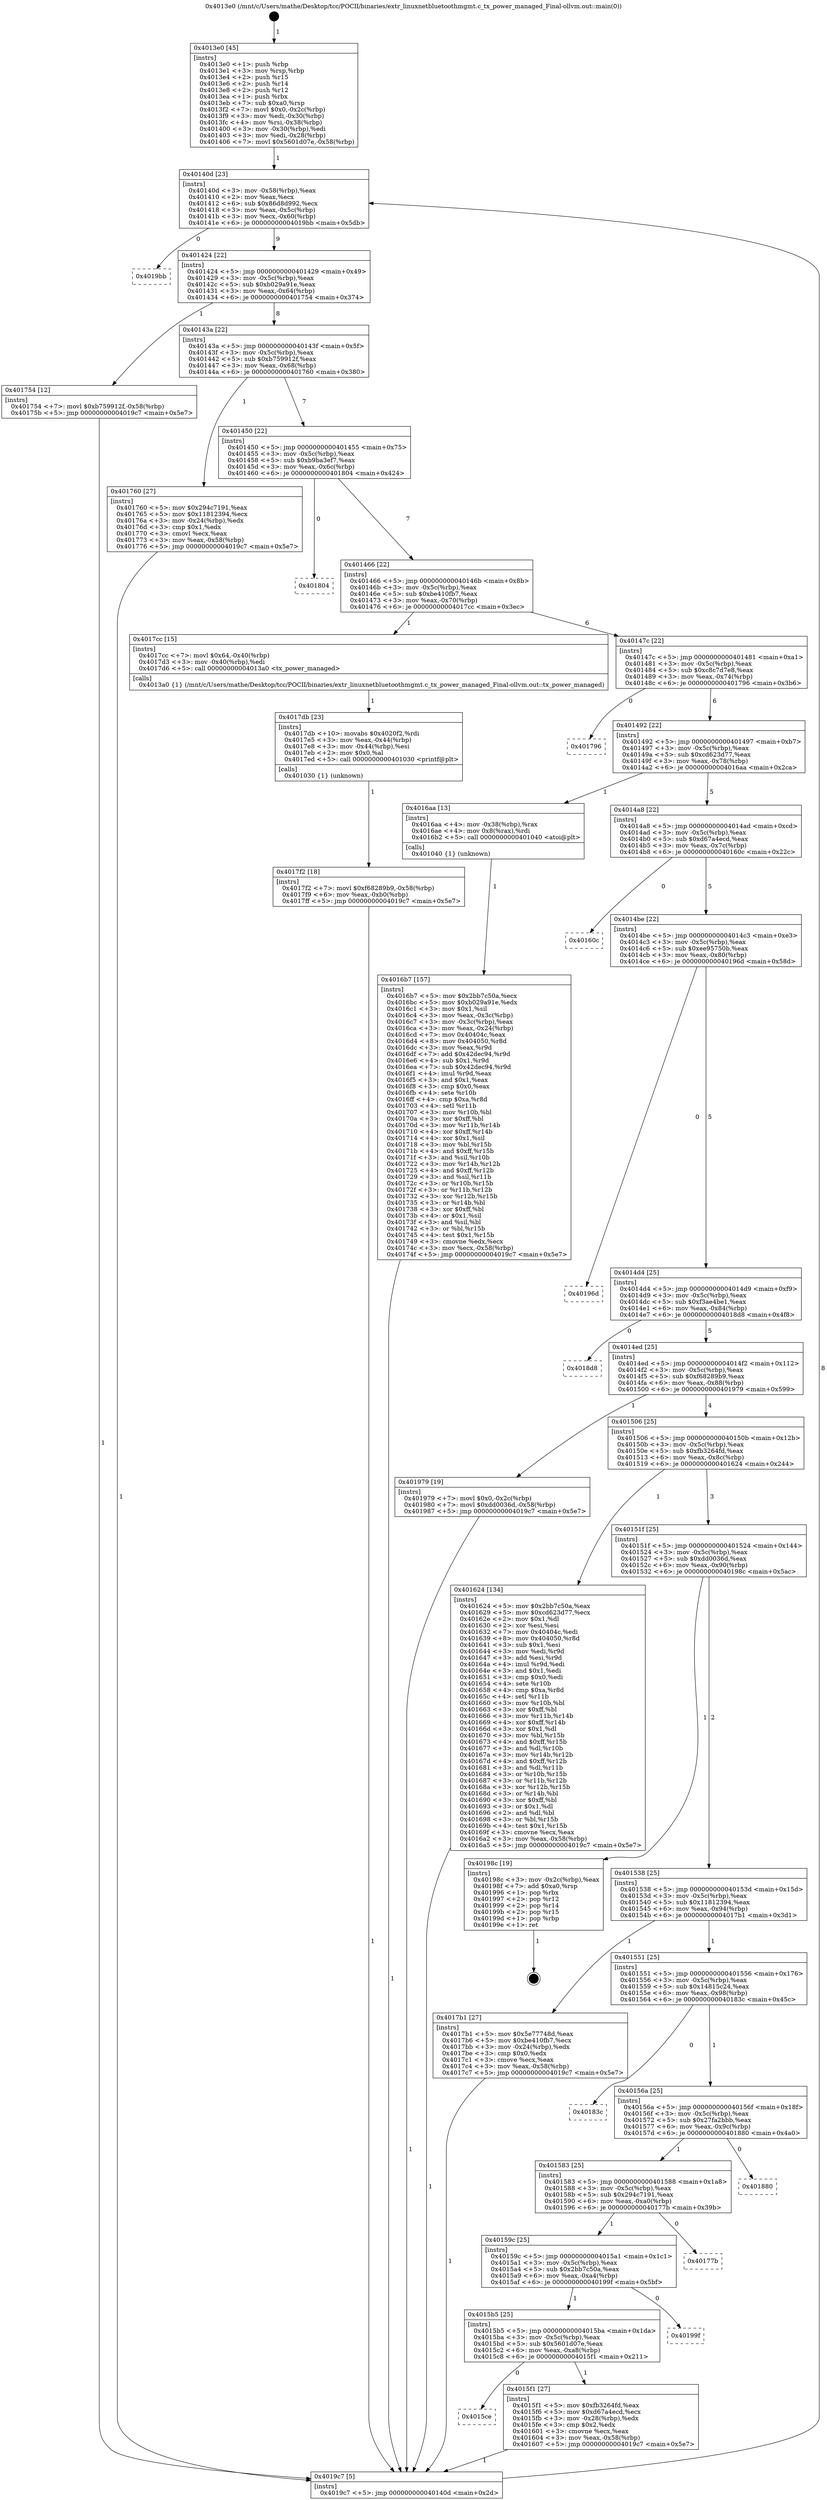 digraph "0x4013e0" {
  label = "0x4013e0 (/mnt/c/Users/mathe/Desktop/tcc/POCII/binaries/extr_linuxnetbluetoothmgmt.c_tx_power_managed_Final-ollvm.out::main(0))"
  labelloc = "t"
  node[shape=record]

  Entry [label="",width=0.3,height=0.3,shape=circle,fillcolor=black,style=filled]
  "0x40140d" [label="{
     0x40140d [23]\l
     | [instrs]\l
     &nbsp;&nbsp;0x40140d \<+3\>: mov -0x58(%rbp),%eax\l
     &nbsp;&nbsp;0x401410 \<+2\>: mov %eax,%ecx\l
     &nbsp;&nbsp;0x401412 \<+6\>: sub $0x86d8d992,%ecx\l
     &nbsp;&nbsp;0x401418 \<+3\>: mov %eax,-0x5c(%rbp)\l
     &nbsp;&nbsp;0x40141b \<+3\>: mov %ecx,-0x60(%rbp)\l
     &nbsp;&nbsp;0x40141e \<+6\>: je 00000000004019bb \<main+0x5db\>\l
  }"]
  "0x4019bb" [label="{
     0x4019bb\l
  }", style=dashed]
  "0x401424" [label="{
     0x401424 [22]\l
     | [instrs]\l
     &nbsp;&nbsp;0x401424 \<+5\>: jmp 0000000000401429 \<main+0x49\>\l
     &nbsp;&nbsp;0x401429 \<+3\>: mov -0x5c(%rbp),%eax\l
     &nbsp;&nbsp;0x40142c \<+5\>: sub $0xb029a91e,%eax\l
     &nbsp;&nbsp;0x401431 \<+3\>: mov %eax,-0x64(%rbp)\l
     &nbsp;&nbsp;0x401434 \<+6\>: je 0000000000401754 \<main+0x374\>\l
  }"]
  Exit [label="",width=0.3,height=0.3,shape=circle,fillcolor=black,style=filled,peripheries=2]
  "0x401754" [label="{
     0x401754 [12]\l
     | [instrs]\l
     &nbsp;&nbsp;0x401754 \<+7\>: movl $0xb759912f,-0x58(%rbp)\l
     &nbsp;&nbsp;0x40175b \<+5\>: jmp 00000000004019c7 \<main+0x5e7\>\l
  }"]
  "0x40143a" [label="{
     0x40143a [22]\l
     | [instrs]\l
     &nbsp;&nbsp;0x40143a \<+5\>: jmp 000000000040143f \<main+0x5f\>\l
     &nbsp;&nbsp;0x40143f \<+3\>: mov -0x5c(%rbp),%eax\l
     &nbsp;&nbsp;0x401442 \<+5\>: sub $0xb759912f,%eax\l
     &nbsp;&nbsp;0x401447 \<+3\>: mov %eax,-0x68(%rbp)\l
     &nbsp;&nbsp;0x40144a \<+6\>: je 0000000000401760 \<main+0x380\>\l
  }"]
  "0x4017f2" [label="{
     0x4017f2 [18]\l
     | [instrs]\l
     &nbsp;&nbsp;0x4017f2 \<+7\>: movl $0xf68289b9,-0x58(%rbp)\l
     &nbsp;&nbsp;0x4017f9 \<+6\>: mov %eax,-0xb0(%rbp)\l
     &nbsp;&nbsp;0x4017ff \<+5\>: jmp 00000000004019c7 \<main+0x5e7\>\l
  }"]
  "0x401760" [label="{
     0x401760 [27]\l
     | [instrs]\l
     &nbsp;&nbsp;0x401760 \<+5\>: mov $0x294c7191,%eax\l
     &nbsp;&nbsp;0x401765 \<+5\>: mov $0x11812394,%ecx\l
     &nbsp;&nbsp;0x40176a \<+3\>: mov -0x24(%rbp),%edx\l
     &nbsp;&nbsp;0x40176d \<+3\>: cmp $0x1,%edx\l
     &nbsp;&nbsp;0x401770 \<+3\>: cmovl %ecx,%eax\l
     &nbsp;&nbsp;0x401773 \<+3\>: mov %eax,-0x58(%rbp)\l
     &nbsp;&nbsp;0x401776 \<+5\>: jmp 00000000004019c7 \<main+0x5e7\>\l
  }"]
  "0x401450" [label="{
     0x401450 [22]\l
     | [instrs]\l
     &nbsp;&nbsp;0x401450 \<+5\>: jmp 0000000000401455 \<main+0x75\>\l
     &nbsp;&nbsp;0x401455 \<+3\>: mov -0x5c(%rbp),%eax\l
     &nbsp;&nbsp;0x401458 \<+5\>: sub $0xb9ba3ef7,%eax\l
     &nbsp;&nbsp;0x40145d \<+3\>: mov %eax,-0x6c(%rbp)\l
     &nbsp;&nbsp;0x401460 \<+6\>: je 0000000000401804 \<main+0x424\>\l
  }"]
  "0x4017db" [label="{
     0x4017db [23]\l
     | [instrs]\l
     &nbsp;&nbsp;0x4017db \<+10\>: movabs $0x4020f2,%rdi\l
     &nbsp;&nbsp;0x4017e5 \<+3\>: mov %eax,-0x44(%rbp)\l
     &nbsp;&nbsp;0x4017e8 \<+3\>: mov -0x44(%rbp),%esi\l
     &nbsp;&nbsp;0x4017eb \<+2\>: mov $0x0,%al\l
     &nbsp;&nbsp;0x4017ed \<+5\>: call 0000000000401030 \<printf@plt\>\l
     | [calls]\l
     &nbsp;&nbsp;0x401030 \{1\} (unknown)\l
  }"]
  "0x401804" [label="{
     0x401804\l
  }", style=dashed]
  "0x401466" [label="{
     0x401466 [22]\l
     | [instrs]\l
     &nbsp;&nbsp;0x401466 \<+5\>: jmp 000000000040146b \<main+0x8b\>\l
     &nbsp;&nbsp;0x40146b \<+3\>: mov -0x5c(%rbp),%eax\l
     &nbsp;&nbsp;0x40146e \<+5\>: sub $0xbe410fb7,%eax\l
     &nbsp;&nbsp;0x401473 \<+3\>: mov %eax,-0x70(%rbp)\l
     &nbsp;&nbsp;0x401476 \<+6\>: je 00000000004017cc \<main+0x3ec\>\l
  }"]
  "0x4016b7" [label="{
     0x4016b7 [157]\l
     | [instrs]\l
     &nbsp;&nbsp;0x4016b7 \<+5\>: mov $0x2bb7c50a,%ecx\l
     &nbsp;&nbsp;0x4016bc \<+5\>: mov $0xb029a91e,%edx\l
     &nbsp;&nbsp;0x4016c1 \<+3\>: mov $0x1,%sil\l
     &nbsp;&nbsp;0x4016c4 \<+3\>: mov %eax,-0x3c(%rbp)\l
     &nbsp;&nbsp;0x4016c7 \<+3\>: mov -0x3c(%rbp),%eax\l
     &nbsp;&nbsp;0x4016ca \<+3\>: mov %eax,-0x24(%rbp)\l
     &nbsp;&nbsp;0x4016cd \<+7\>: mov 0x40404c,%eax\l
     &nbsp;&nbsp;0x4016d4 \<+8\>: mov 0x404050,%r8d\l
     &nbsp;&nbsp;0x4016dc \<+3\>: mov %eax,%r9d\l
     &nbsp;&nbsp;0x4016df \<+7\>: add $0x42dec94,%r9d\l
     &nbsp;&nbsp;0x4016e6 \<+4\>: sub $0x1,%r9d\l
     &nbsp;&nbsp;0x4016ea \<+7\>: sub $0x42dec94,%r9d\l
     &nbsp;&nbsp;0x4016f1 \<+4\>: imul %r9d,%eax\l
     &nbsp;&nbsp;0x4016f5 \<+3\>: and $0x1,%eax\l
     &nbsp;&nbsp;0x4016f8 \<+3\>: cmp $0x0,%eax\l
     &nbsp;&nbsp;0x4016fb \<+4\>: sete %r10b\l
     &nbsp;&nbsp;0x4016ff \<+4\>: cmp $0xa,%r8d\l
     &nbsp;&nbsp;0x401703 \<+4\>: setl %r11b\l
     &nbsp;&nbsp;0x401707 \<+3\>: mov %r10b,%bl\l
     &nbsp;&nbsp;0x40170a \<+3\>: xor $0xff,%bl\l
     &nbsp;&nbsp;0x40170d \<+3\>: mov %r11b,%r14b\l
     &nbsp;&nbsp;0x401710 \<+4\>: xor $0xff,%r14b\l
     &nbsp;&nbsp;0x401714 \<+4\>: xor $0x1,%sil\l
     &nbsp;&nbsp;0x401718 \<+3\>: mov %bl,%r15b\l
     &nbsp;&nbsp;0x40171b \<+4\>: and $0xff,%r15b\l
     &nbsp;&nbsp;0x40171f \<+3\>: and %sil,%r10b\l
     &nbsp;&nbsp;0x401722 \<+3\>: mov %r14b,%r12b\l
     &nbsp;&nbsp;0x401725 \<+4\>: and $0xff,%r12b\l
     &nbsp;&nbsp;0x401729 \<+3\>: and %sil,%r11b\l
     &nbsp;&nbsp;0x40172c \<+3\>: or %r10b,%r15b\l
     &nbsp;&nbsp;0x40172f \<+3\>: or %r11b,%r12b\l
     &nbsp;&nbsp;0x401732 \<+3\>: xor %r12b,%r15b\l
     &nbsp;&nbsp;0x401735 \<+3\>: or %r14b,%bl\l
     &nbsp;&nbsp;0x401738 \<+3\>: xor $0xff,%bl\l
     &nbsp;&nbsp;0x40173b \<+4\>: or $0x1,%sil\l
     &nbsp;&nbsp;0x40173f \<+3\>: and %sil,%bl\l
     &nbsp;&nbsp;0x401742 \<+3\>: or %bl,%r15b\l
     &nbsp;&nbsp;0x401745 \<+4\>: test $0x1,%r15b\l
     &nbsp;&nbsp;0x401749 \<+3\>: cmovne %edx,%ecx\l
     &nbsp;&nbsp;0x40174c \<+3\>: mov %ecx,-0x58(%rbp)\l
     &nbsp;&nbsp;0x40174f \<+5\>: jmp 00000000004019c7 \<main+0x5e7\>\l
  }"]
  "0x4017cc" [label="{
     0x4017cc [15]\l
     | [instrs]\l
     &nbsp;&nbsp;0x4017cc \<+7\>: movl $0x64,-0x40(%rbp)\l
     &nbsp;&nbsp;0x4017d3 \<+3\>: mov -0x40(%rbp),%edi\l
     &nbsp;&nbsp;0x4017d6 \<+5\>: call 00000000004013a0 \<tx_power_managed\>\l
     | [calls]\l
     &nbsp;&nbsp;0x4013a0 \{1\} (/mnt/c/Users/mathe/Desktop/tcc/POCII/binaries/extr_linuxnetbluetoothmgmt.c_tx_power_managed_Final-ollvm.out::tx_power_managed)\l
  }"]
  "0x40147c" [label="{
     0x40147c [22]\l
     | [instrs]\l
     &nbsp;&nbsp;0x40147c \<+5\>: jmp 0000000000401481 \<main+0xa1\>\l
     &nbsp;&nbsp;0x401481 \<+3\>: mov -0x5c(%rbp),%eax\l
     &nbsp;&nbsp;0x401484 \<+5\>: sub $0xc8c7d7e8,%eax\l
     &nbsp;&nbsp;0x401489 \<+3\>: mov %eax,-0x74(%rbp)\l
     &nbsp;&nbsp;0x40148c \<+6\>: je 0000000000401796 \<main+0x3b6\>\l
  }"]
  "0x4013e0" [label="{
     0x4013e0 [45]\l
     | [instrs]\l
     &nbsp;&nbsp;0x4013e0 \<+1\>: push %rbp\l
     &nbsp;&nbsp;0x4013e1 \<+3\>: mov %rsp,%rbp\l
     &nbsp;&nbsp;0x4013e4 \<+2\>: push %r15\l
     &nbsp;&nbsp;0x4013e6 \<+2\>: push %r14\l
     &nbsp;&nbsp;0x4013e8 \<+2\>: push %r12\l
     &nbsp;&nbsp;0x4013ea \<+1\>: push %rbx\l
     &nbsp;&nbsp;0x4013eb \<+7\>: sub $0xa0,%rsp\l
     &nbsp;&nbsp;0x4013f2 \<+7\>: movl $0x0,-0x2c(%rbp)\l
     &nbsp;&nbsp;0x4013f9 \<+3\>: mov %edi,-0x30(%rbp)\l
     &nbsp;&nbsp;0x4013fc \<+4\>: mov %rsi,-0x38(%rbp)\l
     &nbsp;&nbsp;0x401400 \<+3\>: mov -0x30(%rbp),%edi\l
     &nbsp;&nbsp;0x401403 \<+3\>: mov %edi,-0x28(%rbp)\l
     &nbsp;&nbsp;0x401406 \<+7\>: movl $0x5601d07e,-0x58(%rbp)\l
  }"]
  "0x401796" [label="{
     0x401796\l
  }", style=dashed]
  "0x401492" [label="{
     0x401492 [22]\l
     | [instrs]\l
     &nbsp;&nbsp;0x401492 \<+5\>: jmp 0000000000401497 \<main+0xb7\>\l
     &nbsp;&nbsp;0x401497 \<+3\>: mov -0x5c(%rbp),%eax\l
     &nbsp;&nbsp;0x40149a \<+5\>: sub $0xcd623d77,%eax\l
     &nbsp;&nbsp;0x40149f \<+3\>: mov %eax,-0x78(%rbp)\l
     &nbsp;&nbsp;0x4014a2 \<+6\>: je 00000000004016aa \<main+0x2ca\>\l
  }"]
  "0x4019c7" [label="{
     0x4019c7 [5]\l
     | [instrs]\l
     &nbsp;&nbsp;0x4019c7 \<+5\>: jmp 000000000040140d \<main+0x2d\>\l
  }"]
  "0x4016aa" [label="{
     0x4016aa [13]\l
     | [instrs]\l
     &nbsp;&nbsp;0x4016aa \<+4\>: mov -0x38(%rbp),%rax\l
     &nbsp;&nbsp;0x4016ae \<+4\>: mov 0x8(%rax),%rdi\l
     &nbsp;&nbsp;0x4016b2 \<+5\>: call 0000000000401040 \<atoi@plt\>\l
     | [calls]\l
     &nbsp;&nbsp;0x401040 \{1\} (unknown)\l
  }"]
  "0x4014a8" [label="{
     0x4014a8 [22]\l
     | [instrs]\l
     &nbsp;&nbsp;0x4014a8 \<+5\>: jmp 00000000004014ad \<main+0xcd\>\l
     &nbsp;&nbsp;0x4014ad \<+3\>: mov -0x5c(%rbp),%eax\l
     &nbsp;&nbsp;0x4014b0 \<+5\>: sub $0xd67a4ecd,%eax\l
     &nbsp;&nbsp;0x4014b5 \<+3\>: mov %eax,-0x7c(%rbp)\l
     &nbsp;&nbsp;0x4014b8 \<+6\>: je 000000000040160c \<main+0x22c\>\l
  }"]
  "0x4015ce" [label="{
     0x4015ce\l
  }", style=dashed]
  "0x40160c" [label="{
     0x40160c\l
  }", style=dashed]
  "0x4014be" [label="{
     0x4014be [22]\l
     | [instrs]\l
     &nbsp;&nbsp;0x4014be \<+5\>: jmp 00000000004014c3 \<main+0xe3\>\l
     &nbsp;&nbsp;0x4014c3 \<+3\>: mov -0x5c(%rbp),%eax\l
     &nbsp;&nbsp;0x4014c6 \<+5\>: sub $0xee95750b,%eax\l
     &nbsp;&nbsp;0x4014cb \<+3\>: mov %eax,-0x80(%rbp)\l
     &nbsp;&nbsp;0x4014ce \<+6\>: je 000000000040196d \<main+0x58d\>\l
  }"]
  "0x4015f1" [label="{
     0x4015f1 [27]\l
     | [instrs]\l
     &nbsp;&nbsp;0x4015f1 \<+5\>: mov $0xfb3264fd,%eax\l
     &nbsp;&nbsp;0x4015f6 \<+5\>: mov $0xd67a4ecd,%ecx\l
     &nbsp;&nbsp;0x4015fb \<+3\>: mov -0x28(%rbp),%edx\l
     &nbsp;&nbsp;0x4015fe \<+3\>: cmp $0x2,%edx\l
     &nbsp;&nbsp;0x401601 \<+3\>: cmovne %ecx,%eax\l
     &nbsp;&nbsp;0x401604 \<+3\>: mov %eax,-0x58(%rbp)\l
     &nbsp;&nbsp;0x401607 \<+5\>: jmp 00000000004019c7 \<main+0x5e7\>\l
  }"]
  "0x40196d" [label="{
     0x40196d\l
  }", style=dashed]
  "0x4014d4" [label="{
     0x4014d4 [25]\l
     | [instrs]\l
     &nbsp;&nbsp;0x4014d4 \<+5\>: jmp 00000000004014d9 \<main+0xf9\>\l
     &nbsp;&nbsp;0x4014d9 \<+3\>: mov -0x5c(%rbp),%eax\l
     &nbsp;&nbsp;0x4014dc \<+5\>: sub $0xf3ae4be1,%eax\l
     &nbsp;&nbsp;0x4014e1 \<+6\>: mov %eax,-0x84(%rbp)\l
     &nbsp;&nbsp;0x4014e7 \<+6\>: je 00000000004018d8 \<main+0x4f8\>\l
  }"]
  "0x4015b5" [label="{
     0x4015b5 [25]\l
     | [instrs]\l
     &nbsp;&nbsp;0x4015b5 \<+5\>: jmp 00000000004015ba \<main+0x1da\>\l
     &nbsp;&nbsp;0x4015ba \<+3\>: mov -0x5c(%rbp),%eax\l
     &nbsp;&nbsp;0x4015bd \<+5\>: sub $0x5601d07e,%eax\l
     &nbsp;&nbsp;0x4015c2 \<+6\>: mov %eax,-0xa8(%rbp)\l
     &nbsp;&nbsp;0x4015c8 \<+6\>: je 00000000004015f1 \<main+0x211\>\l
  }"]
  "0x4018d8" [label="{
     0x4018d8\l
  }", style=dashed]
  "0x4014ed" [label="{
     0x4014ed [25]\l
     | [instrs]\l
     &nbsp;&nbsp;0x4014ed \<+5\>: jmp 00000000004014f2 \<main+0x112\>\l
     &nbsp;&nbsp;0x4014f2 \<+3\>: mov -0x5c(%rbp),%eax\l
     &nbsp;&nbsp;0x4014f5 \<+5\>: sub $0xf68289b9,%eax\l
     &nbsp;&nbsp;0x4014fa \<+6\>: mov %eax,-0x88(%rbp)\l
     &nbsp;&nbsp;0x401500 \<+6\>: je 0000000000401979 \<main+0x599\>\l
  }"]
  "0x40199f" [label="{
     0x40199f\l
  }", style=dashed]
  "0x401979" [label="{
     0x401979 [19]\l
     | [instrs]\l
     &nbsp;&nbsp;0x401979 \<+7\>: movl $0x0,-0x2c(%rbp)\l
     &nbsp;&nbsp;0x401980 \<+7\>: movl $0xdd0036d,-0x58(%rbp)\l
     &nbsp;&nbsp;0x401987 \<+5\>: jmp 00000000004019c7 \<main+0x5e7\>\l
  }"]
  "0x401506" [label="{
     0x401506 [25]\l
     | [instrs]\l
     &nbsp;&nbsp;0x401506 \<+5\>: jmp 000000000040150b \<main+0x12b\>\l
     &nbsp;&nbsp;0x40150b \<+3\>: mov -0x5c(%rbp),%eax\l
     &nbsp;&nbsp;0x40150e \<+5\>: sub $0xfb3264fd,%eax\l
     &nbsp;&nbsp;0x401513 \<+6\>: mov %eax,-0x8c(%rbp)\l
     &nbsp;&nbsp;0x401519 \<+6\>: je 0000000000401624 \<main+0x244\>\l
  }"]
  "0x40159c" [label="{
     0x40159c [25]\l
     | [instrs]\l
     &nbsp;&nbsp;0x40159c \<+5\>: jmp 00000000004015a1 \<main+0x1c1\>\l
     &nbsp;&nbsp;0x4015a1 \<+3\>: mov -0x5c(%rbp),%eax\l
     &nbsp;&nbsp;0x4015a4 \<+5\>: sub $0x2bb7c50a,%eax\l
     &nbsp;&nbsp;0x4015a9 \<+6\>: mov %eax,-0xa4(%rbp)\l
     &nbsp;&nbsp;0x4015af \<+6\>: je 000000000040199f \<main+0x5bf\>\l
  }"]
  "0x401624" [label="{
     0x401624 [134]\l
     | [instrs]\l
     &nbsp;&nbsp;0x401624 \<+5\>: mov $0x2bb7c50a,%eax\l
     &nbsp;&nbsp;0x401629 \<+5\>: mov $0xcd623d77,%ecx\l
     &nbsp;&nbsp;0x40162e \<+2\>: mov $0x1,%dl\l
     &nbsp;&nbsp;0x401630 \<+2\>: xor %esi,%esi\l
     &nbsp;&nbsp;0x401632 \<+7\>: mov 0x40404c,%edi\l
     &nbsp;&nbsp;0x401639 \<+8\>: mov 0x404050,%r8d\l
     &nbsp;&nbsp;0x401641 \<+3\>: sub $0x1,%esi\l
     &nbsp;&nbsp;0x401644 \<+3\>: mov %edi,%r9d\l
     &nbsp;&nbsp;0x401647 \<+3\>: add %esi,%r9d\l
     &nbsp;&nbsp;0x40164a \<+4\>: imul %r9d,%edi\l
     &nbsp;&nbsp;0x40164e \<+3\>: and $0x1,%edi\l
     &nbsp;&nbsp;0x401651 \<+3\>: cmp $0x0,%edi\l
     &nbsp;&nbsp;0x401654 \<+4\>: sete %r10b\l
     &nbsp;&nbsp;0x401658 \<+4\>: cmp $0xa,%r8d\l
     &nbsp;&nbsp;0x40165c \<+4\>: setl %r11b\l
     &nbsp;&nbsp;0x401660 \<+3\>: mov %r10b,%bl\l
     &nbsp;&nbsp;0x401663 \<+3\>: xor $0xff,%bl\l
     &nbsp;&nbsp;0x401666 \<+3\>: mov %r11b,%r14b\l
     &nbsp;&nbsp;0x401669 \<+4\>: xor $0xff,%r14b\l
     &nbsp;&nbsp;0x40166d \<+3\>: xor $0x1,%dl\l
     &nbsp;&nbsp;0x401670 \<+3\>: mov %bl,%r15b\l
     &nbsp;&nbsp;0x401673 \<+4\>: and $0xff,%r15b\l
     &nbsp;&nbsp;0x401677 \<+3\>: and %dl,%r10b\l
     &nbsp;&nbsp;0x40167a \<+3\>: mov %r14b,%r12b\l
     &nbsp;&nbsp;0x40167d \<+4\>: and $0xff,%r12b\l
     &nbsp;&nbsp;0x401681 \<+3\>: and %dl,%r11b\l
     &nbsp;&nbsp;0x401684 \<+3\>: or %r10b,%r15b\l
     &nbsp;&nbsp;0x401687 \<+3\>: or %r11b,%r12b\l
     &nbsp;&nbsp;0x40168a \<+3\>: xor %r12b,%r15b\l
     &nbsp;&nbsp;0x40168d \<+3\>: or %r14b,%bl\l
     &nbsp;&nbsp;0x401690 \<+3\>: xor $0xff,%bl\l
     &nbsp;&nbsp;0x401693 \<+3\>: or $0x1,%dl\l
     &nbsp;&nbsp;0x401696 \<+2\>: and %dl,%bl\l
     &nbsp;&nbsp;0x401698 \<+3\>: or %bl,%r15b\l
     &nbsp;&nbsp;0x40169b \<+4\>: test $0x1,%r15b\l
     &nbsp;&nbsp;0x40169f \<+3\>: cmovne %ecx,%eax\l
     &nbsp;&nbsp;0x4016a2 \<+3\>: mov %eax,-0x58(%rbp)\l
     &nbsp;&nbsp;0x4016a5 \<+5\>: jmp 00000000004019c7 \<main+0x5e7\>\l
  }"]
  "0x40151f" [label="{
     0x40151f [25]\l
     | [instrs]\l
     &nbsp;&nbsp;0x40151f \<+5\>: jmp 0000000000401524 \<main+0x144\>\l
     &nbsp;&nbsp;0x401524 \<+3\>: mov -0x5c(%rbp),%eax\l
     &nbsp;&nbsp;0x401527 \<+5\>: sub $0xdd0036d,%eax\l
     &nbsp;&nbsp;0x40152c \<+6\>: mov %eax,-0x90(%rbp)\l
     &nbsp;&nbsp;0x401532 \<+6\>: je 000000000040198c \<main+0x5ac\>\l
  }"]
  "0x40177b" [label="{
     0x40177b\l
  }", style=dashed]
  "0x40198c" [label="{
     0x40198c [19]\l
     | [instrs]\l
     &nbsp;&nbsp;0x40198c \<+3\>: mov -0x2c(%rbp),%eax\l
     &nbsp;&nbsp;0x40198f \<+7\>: add $0xa0,%rsp\l
     &nbsp;&nbsp;0x401996 \<+1\>: pop %rbx\l
     &nbsp;&nbsp;0x401997 \<+2\>: pop %r12\l
     &nbsp;&nbsp;0x401999 \<+2\>: pop %r14\l
     &nbsp;&nbsp;0x40199b \<+2\>: pop %r15\l
     &nbsp;&nbsp;0x40199d \<+1\>: pop %rbp\l
     &nbsp;&nbsp;0x40199e \<+1\>: ret\l
  }"]
  "0x401538" [label="{
     0x401538 [25]\l
     | [instrs]\l
     &nbsp;&nbsp;0x401538 \<+5\>: jmp 000000000040153d \<main+0x15d\>\l
     &nbsp;&nbsp;0x40153d \<+3\>: mov -0x5c(%rbp),%eax\l
     &nbsp;&nbsp;0x401540 \<+5\>: sub $0x11812394,%eax\l
     &nbsp;&nbsp;0x401545 \<+6\>: mov %eax,-0x94(%rbp)\l
     &nbsp;&nbsp;0x40154b \<+6\>: je 00000000004017b1 \<main+0x3d1\>\l
  }"]
  "0x401583" [label="{
     0x401583 [25]\l
     | [instrs]\l
     &nbsp;&nbsp;0x401583 \<+5\>: jmp 0000000000401588 \<main+0x1a8\>\l
     &nbsp;&nbsp;0x401588 \<+3\>: mov -0x5c(%rbp),%eax\l
     &nbsp;&nbsp;0x40158b \<+5\>: sub $0x294c7191,%eax\l
     &nbsp;&nbsp;0x401590 \<+6\>: mov %eax,-0xa0(%rbp)\l
     &nbsp;&nbsp;0x401596 \<+6\>: je 000000000040177b \<main+0x39b\>\l
  }"]
  "0x4017b1" [label="{
     0x4017b1 [27]\l
     | [instrs]\l
     &nbsp;&nbsp;0x4017b1 \<+5\>: mov $0x5e77748d,%eax\l
     &nbsp;&nbsp;0x4017b6 \<+5\>: mov $0xbe410fb7,%ecx\l
     &nbsp;&nbsp;0x4017bb \<+3\>: mov -0x24(%rbp),%edx\l
     &nbsp;&nbsp;0x4017be \<+3\>: cmp $0x0,%edx\l
     &nbsp;&nbsp;0x4017c1 \<+3\>: cmove %ecx,%eax\l
     &nbsp;&nbsp;0x4017c4 \<+3\>: mov %eax,-0x58(%rbp)\l
     &nbsp;&nbsp;0x4017c7 \<+5\>: jmp 00000000004019c7 \<main+0x5e7\>\l
  }"]
  "0x401551" [label="{
     0x401551 [25]\l
     | [instrs]\l
     &nbsp;&nbsp;0x401551 \<+5\>: jmp 0000000000401556 \<main+0x176\>\l
     &nbsp;&nbsp;0x401556 \<+3\>: mov -0x5c(%rbp),%eax\l
     &nbsp;&nbsp;0x401559 \<+5\>: sub $0x14815c24,%eax\l
     &nbsp;&nbsp;0x40155e \<+6\>: mov %eax,-0x98(%rbp)\l
     &nbsp;&nbsp;0x401564 \<+6\>: je 000000000040183c \<main+0x45c\>\l
  }"]
  "0x401880" [label="{
     0x401880\l
  }", style=dashed]
  "0x40183c" [label="{
     0x40183c\l
  }", style=dashed]
  "0x40156a" [label="{
     0x40156a [25]\l
     | [instrs]\l
     &nbsp;&nbsp;0x40156a \<+5\>: jmp 000000000040156f \<main+0x18f\>\l
     &nbsp;&nbsp;0x40156f \<+3\>: mov -0x5c(%rbp),%eax\l
     &nbsp;&nbsp;0x401572 \<+5\>: sub $0x27fa2bbb,%eax\l
     &nbsp;&nbsp;0x401577 \<+6\>: mov %eax,-0x9c(%rbp)\l
     &nbsp;&nbsp;0x40157d \<+6\>: je 0000000000401880 \<main+0x4a0\>\l
  }"]
  Entry -> "0x4013e0" [label=" 1"]
  "0x40140d" -> "0x4019bb" [label=" 0"]
  "0x40140d" -> "0x401424" [label=" 9"]
  "0x40198c" -> Exit [label=" 1"]
  "0x401424" -> "0x401754" [label=" 1"]
  "0x401424" -> "0x40143a" [label=" 8"]
  "0x401979" -> "0x4019c7" [label=" 1"]
  "0x40143a" -> "0x401760" [label=" 1"]
  "0x40143a" -> "0x401450" [label=" 7"]
  "0x4017f2" -> "0x4019c7" [label=" 1"]
  "0x401450" -> "0x401804" [label=" 0"]
  "0x401450" -> "0x401466" [label=" 7"]
  "0x4017db" -> "0x4017f2" [label=" 1"]
  "0x401466" -> "0x4017cc" [label=" 1"]
  "0x401466" -> "0x40147c" [label=" 6"]
  "0x4017cc" -> "0x4017db" [label=" 1"]
  "0x40147c" -> "0x401796" [label=" 0"]
  "0x40147c" -> "0x401492" [label=" 6"]
  "0x4017b1" -> "0x4019c7" [label=" 1"]
  "0x401492" -> "0x4016aa" [label=" 1"]
  "0x401492" -> "0x4014a8" [label=" 5"]
  "0x401760" -> "0x4019c7" [label=" 1"]
  "0x4014a8" -> "0x40160c" [label=" 0"]
  "0x4014a8" -> "0x4014be" [label=" 5"]
  "0x401754" -> "0x4019c7" [label=" 1"]
  "0x4014be" -> "0x40196d" [label=" 0"]
  "0x4014be" -> "0x4014d4" [label=" 5"]
  "0x4016b7" -> "0x4019c7" [label=" 1"]
  "0x4014d4" -> "0x4018d8" [label=" 0"]
  "0x4014d4" -> "0x4014ed" [label=" 5"]
  "0x401624" -> "0x4019c7" [label=" 1"]
  "0x4014ed" -> "0x401979" [label=" 1"]
  "0x4014ed" -> "0x401506" [label=" 4"]
  "0x4019c7" -> "0x40140d" [label=" 8"]
  "0x401506" -> "0x401624" [label=" 1"]
  "0x401506" -> "0x40151f" [label=" 3"]
  "0x4015f1" -> "0x4019c7" [label=" 1"]
  "0x40151f" -> "0x40198c" [label=" 1"]
  "0x40151f" -> "0x401538" [label=" 2"]
  "0x4015b5" -> "0x4015ce" [label=" 0"]
  "0x401538" -> "0x4017b1" [label=" 1"]
  "0x401538" -> "0x401551" [label=" 1"]
  "0x4016aa" -> "0x4016b7" [label=" 1"]
  "0x401551" -> "0x40183c" [label=" 0"]
  "0x401551" -> "0x40156a" [label=" 1"]
  "0x40159c" -> "0x4015b5" [label=" 1"]
  "0x40156a" -> "0x401880" [label=" 0"]
  "0x40156a" -> "0x401583" [label=" 1"]
  "0x4015b5" -> "0x4015f1" [label=" 1"]
  "0x401583" -> "0x40177b" [label=" 0"]
  "0x401583" -> "0x40159c" [label=" 1"]
  "0x4013e0" -> "0x40140d" [label=" 1"]
  "0x40159c" -> "0x40199f" [label=" 0"]
}
